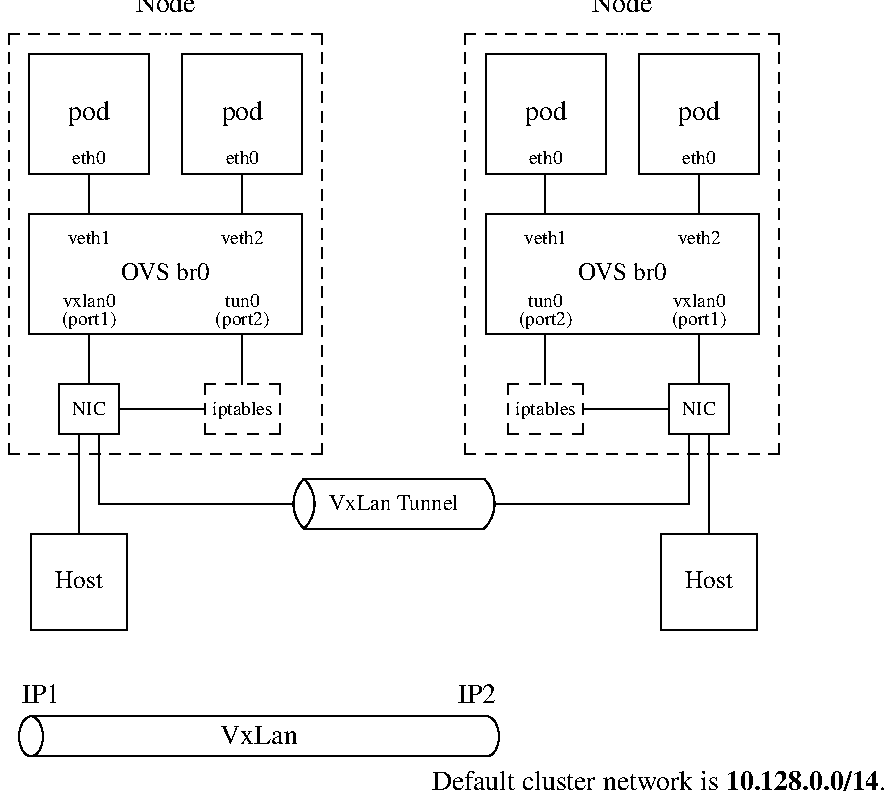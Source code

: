 .PS
#scale = 1.2
u = .08
offset = .2
ow = movewid / 3
oh = moveht / 1
pod = .6

define pod_box {
  box $1 ht pod wid pod
}

define host_box {
  box $1 ht pod*.8 wid pod*.8
}

NODE1: [
[
P1: [
B1_: pod_box("pod")
move ow
B2_: pod_box("pod")
B1: box wid 0 ht 0 "\s-3eth0\s0" with .c at 1th box.s + (0, u)
B2: box wid 0 ht 0 "\s-3eth0\s0" with .c at 2th box.s + (0, u)
]

move down oh from P1

OVS1: box wid P1.wid ht pod "\s-1OVS br0\s0"

V1_: OVS1.n + (-ow/2, 0)
V1: 1/2 of the way between OVS1.nw and V1_
B1: box wid 0 ht 0 "\s-3veth1\s0" at V1 + (0, -u*1.5)

V2_: OVS1.n + (ow/2, 0)
V2: 1/2 of the way between OVS1.ne and V2_
B2: box wid 0 ht 0 "\s-3veth2\s0" at V2 + (0, -u*1.5)

V3_: OVS1.s + (-ow/2, 0)
V3: 1/2 of the way between OVS1.sw and V3_
B3: box wid 0 ht 0 "\s-3vxlan0" "\v'-.4v'(port1)\s0" at V3 + (0, u)


V4_: OVS1.s + (ow/2, 0)
V4: 1/2 of the way between OVS1.se and V4_
B4: box wid 0 ht 0 "\s-3tun0" "\v'-.4v'(port2)\s0" at V4 + (0, u)

move down oh/2 from V3
NIC: box ht boxht/2 wid boxwid*.4 "\s-3NIC\s0"
move down oh/2 from V4
FW: box dashed ht boxht/2 wid boxwid/2 "\s-3iptables\s0"

line from P1.B1_.s to V1
line from P1.B2_.s to V2
line from V3 to NIC.n
line from V4 to FW.n
line from FW.w to NIC.e
]

NIC: last [].NIC

N1: box dashed ht last [].ht + offset wid last [].wid + offset at last []
NEX: 1/3 of the way between NIC.sw and NIC.se
NIN: 2/3 of the way between NIC.sw and NIC.se
move down moveht from NEX
host_box("\s-1Host\s0")
line from NEX to last box.n
]

move right movewid*3 from last []

NODE2: [
[
P1: [
B1_: pod_box("pod")
move ow
B2_: pod_box("pod")
B1: box wid 0 ht 0 "\s-3eth0\s0" with .c at 1th box.s + (0, u)
B2: box wid 0 ht 0 "\s-3eth0\s0" with .c at 2th box.s + (0, u)
]

move down oh from P1

OVS1: box wid P1.wid ht pod "\s-1OVS br0\s0"

V1_: OVS1.n + (-ow/2, 0)
V1: 1/2 of the way between OVS1.nw and V1_
B1: box wid 0 ht 0 "\s-3veth1\s0" at V1 + (0, -u*1.5)

V2_: OVS1.n + (ow/2, 0)
V2: 1/2 of the way between OVS1.ne and V2_
B2: box wid 0 ht 0 "\s-3veth2\s0" at V2 + (0, -u*1.5)

V3_: OVS1.s + (-ow/2, 0)
V3: 1/2 of the way between OVS1.sw and V3_
B3: box wid 0 ht 0 "\s-3tun0" "\v'-.4v'(port2)\s0" at V3 + (0, u)


V4_: OVS1.s + (ow/2, 0)
V4: 1/2 of the way between OVS1.se and V4_
B4: box wid 0 ht 0 "\s-3vxlan0" "\v'-.4v'(port1)\s0" at V4 + (0, u)

move down oh/2 from V4
NIC: box ht boxht/2 wid boxwid*.4 "\s-3NIC\s0"
move down oh/2 from V3
FW: box dashed ht boxht/2 wid boxwid/2 "\s-3iptables\s0"

line from P1.B1_.s to V1
line from P1.B2_.s to V2
line from V4 to NIC.n
line from V3 to FW.n
line from FW.e to NIC.w
]

NIC: last [].NIC

N1: box dashed ht last [].ht + offset wid last [].wid + offset at last []
NEX: 2/3 of the way between NIC.sw and NIC.se
NIN: 1/3 of the way between NIC.sw and NIC.se
move down moveht from NEX
host_box("\s-1Host\s0")
line from NEX to last box.n
]

X_: 1/2 of the way between NODE1.NIN and NODE2.NIN + (0, -moveht*1.4)
fac = .7
VXLAN: box invis wid boxwid*1.2 ht boxht/2 "\s-2VxLan Tunnel\s0" with .c at X_
arc cw rad arcrad*fac from VXLAN.nw to VXLAN.sw
arc rad arcrad*fac from VXLAN.nw to VXLAN.sw
arc cw rad arcrad*fac from VXLAN.ne to VXLAN.se
line from VXLAN.nw to VXLAN.ne
line from VXLAN.sw to VXLAN.se
T1: 2th arc.center + (-arcrad*fac, 0)
T2: 3th arc.center + (arcrad*fac, 0)
line from NODE1.NIN down NODE1.NIN.y - T1.y then to T1
line from NODE2.NIN down NODE2.NIN.y - T2.y then to T2
box wid 0 ht 0 "\rNode" with .c at NODE1.n
box wid 0 ht 0 "\rNode" with .c at NODE2.n

.PE

.PS
NODE1: [
copy "vm.pic"
]
move movewid*5
NODE2: [
copy "vm2.pic"
]

E1: ellipse wid .12 ht .2 with .w at NODE1.e + (.05, 0)
"IP1" at last ellipse .n + (0.05, .1)

E2: ellipse wid .12 ht .2 with .e at NODE2.w + (-.05, 0)
"IP2" at last ellipse .n + (-0.05, .1)

box invis fill 0 with .ne at E2.n ht E2.ht wid E2.wid

line from E1.n to E2.n
line "\v'-.05v'VxLan" above aligned from E1.s to E2.s

.PE
.ce 1000
Default cluster network is \fB10.128.0.0/14\fP.
.ce 0
